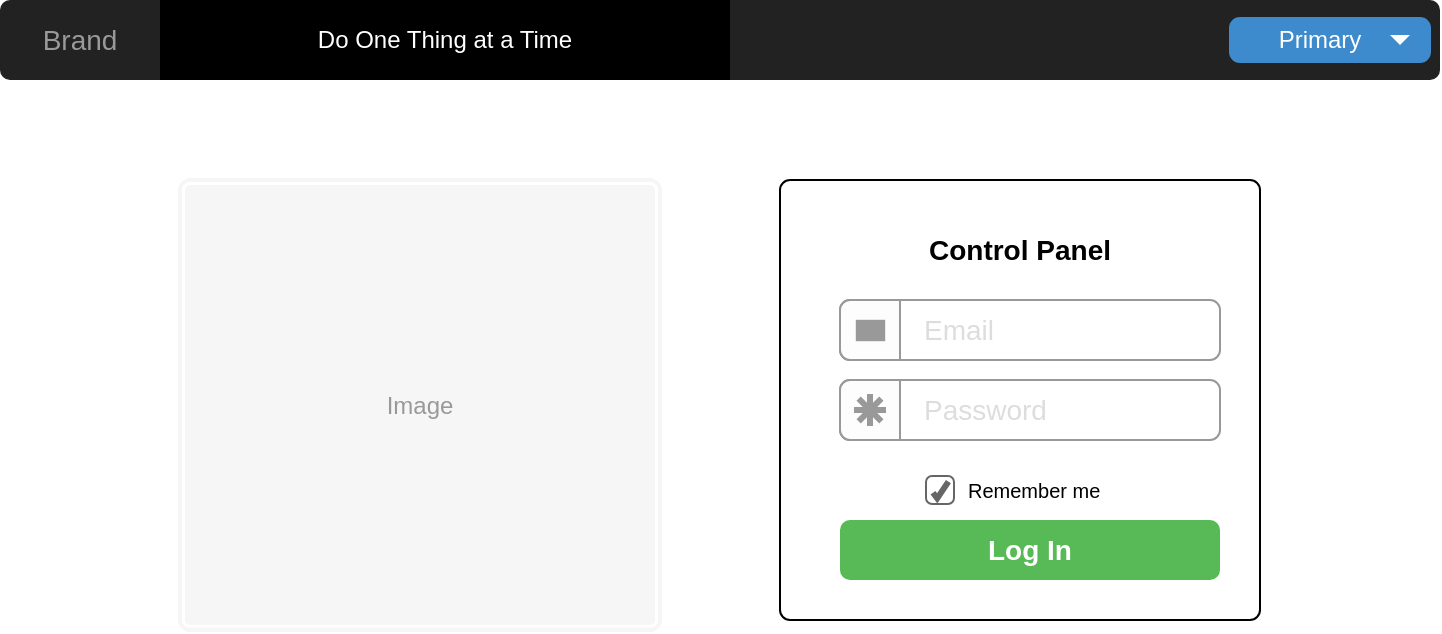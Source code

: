 <mxfile version="12.8.2" type="github">
  <diagram id="0uNQYvPThGTI73Z5MVmt" name="Page-1">
    <mxGraphModel dx="868" dy="457" grid="1" gridSize="15" guides="1" tooltips="1" connect="1" arrows="1" fold="1" page="1" pageScale="1" pageWidth="850" pageHeight="1100" math="0" shadow="0">
      <root>
        <mxCell id="0" />
        <mxCell id="1" parent="0" />
        <mxCell id="Lb3kyDjZWJiozyzoMxoJ-1" value="Control Panel" style="html=1;shadow=0;dashed=0;shape=mxgraph.bootstrap.rrect;fillColor=#ffffff;align=center;rSize=5;strokeColor=#000000;verticalAlign=top;spacingTop=20;fontSize=14;fontStyle=1;whiteSpace=wrap;" parent="1" vertex="1">
          <mxGeometry x="450" y="150" width="240" height="220" as="geometry" />
        </mxCell>
        <mxCell id="Lb3kyDjZWJiozyzoMxoJ-2" value="Email" style="html=1;shadow=0;dashed=0;shape=mxgraph.bootstrap.rrect;rSize=5;strokeColor=#999999;fillColor=#ffffff;fontSize=14;fontColor=#dddddd;align=left;spacingLeft=40;whiteSpace=wrap;resizeWidth=1;" parent="Lb3kyDjZWJiozyzoMxoJ-1" vertex="1">
          <mxGeometry width="190" height="30" relative="1" as="geometry">
            <mxPoint x="30" y="60" as="offset" />
          </mxGeometry>
        </mxCell>
        <mxCell id="Lb3kyDjZWJiozyzoMxoJ-3" value="" style="html=1;shadow=0;dashed=0;shape=mxgraph.bootstrap.leftButton;rSize=5;strokeColor=#999999;fillColor=#fdfdfd;resizeHeight=1;" parent="Lb3kyDjZWJiozyzoMxoJ-2" vertex="1">
          <mxGeometry width="30" height="30" relative="1" as="geometry" />
        </mxCell>
        <mxCell id="Lb3kyDjZWJiozyzoMxoJ-4" value="" style="html=1;shadow=0;dashed=0;shape=mxgraph.bootstrap.mail;strokeColor=#fdfdfd;fillColor=#999999;strokeWidth=1.3;" parent="Lb3kyDjZWJiozyzoMxoJ-3" vertex="1">
          <mxGeometry x="0.5" y="0.5" width="16" height="12" relative="1" as="geometry">
            <mxPoint x="-8" y="-6" as="offset" />
          </mxGeometry>
        </mxCell>
        <mxCell id="Lb3kyDjZWJiozyzoMxoJ-5" value="Password" style="html=1;shadow=0;dashed=0;shape=mxgraph.bootstrap.rrect;fillColor=#ffffff;rSize=5;strokeColor=#999999;fontSize=14;fontColor=#dddddd;align=left;spacingLeft=40;whiteSpace=wrap;resizeWidth=1;" parent="Lb3kyDjZWJiozyzoMxoJ-1" vertex="1">
          <mxGeometry width="190" height="30" relative="1" as="geometry">
            <mxPoint x="30" y="100" as="offset" />
          </mxGeometry>
        </mxCell>
        <mxCell id="Lb3kyDjZWJiozyzoMxoJ-6" value="" style="html=1;shadow=0;dashed=0;shape=mxgraph.bootstrap.leftButton;rSize=5;strokeColor=#999999;fillColor=#fdfdfd;resizeHeight=1;" parent="Lb3kyDjZWJiozyzoMxoJ-5" vertex="1">
          <mxGeometry width="30" height="30" relative="1" as="geometry">
            <mxPoint as="offset" />
          </mxGeometry>
        </mxCell>
        <mxCell id="Lb3kyDjZWJiozyzoMxoJ-7" value="" style="html=1;shadow=0;dashed=0;shape=mxgraph.bootstrap.password;strokeColor=#999999;strokeWidth=3;" parent="Lb3kyDjZWJiozyzoMxoJ-6" vertex="1">
          <mxGeometry x="0.5" y="0.5" width="16" height="16" relative="1" as="geometry">
            <mxPoint x="-8" y="-8" as="offset" />
          </mxGeometry>
        </mxCell>
        <mxCell id="Lb3kyDjZWJiozyzoMxoJ-8" value="Remember me" style="html=1;shadow=0;dashed=0;shape=mxgraph.bootstrap.checkbox;rSize=3;strokeColor=#666666;fillColor=#ffffff;labelPosition=right;align=left;spacingLeft=5;fontSize=10;" parent="Lb3kyDjZWJiozyzoMxoJ-1" vertex="1">
          <mxGeometry width="14" height="14" relative="1" as="geometry">
            <mxPoint x="73" y="148" as="offset" />
          </mxGeometry>
        </mxCell>
        <mxCell id="Lb3kyDjZWJiozyzoMxoJ-9" value="Log In" style="html=1;shadow=0;dashed=0;shape=mxgraph.bootstrap.rrect;rSize=5;strokeColor=none;fillColor=#58B957;fontColor=#ffffff;fontSize=14;fontStyle=1;whiteSpace=wrap;resizeWidth=1;" parent="Lb3kyDjZWJiozyzoMxoJ-1" vertex="1">
          <mxGeometry y="1" width="190" height="30" relative="1" as="geometry">
            <mxPoint x="30" y="-50" as="offset" />
          </mxGeometry>
        </mxCell>
        <mxCell id="Lb3kyDjZWJiozyzoMxoJ-10" value="" style="html=1;shadow=0;dashed=0;shape=mxgraph.bootstrap.rrect;strokeColor=none;rSize=5;fillColor=#222222;" parent="1" vertex="1">
          <mxGeometry x="60" y="60" width="720" height="40" as="geometry" />
        </mxCell>
        <mxCell id="Lb3kyDjZWJiozyzoMxoJ-11" value="Brand" style="html=1;shadow=0;dashed=0;shape=mxgraph.bootstrap.rect;strokeColor=none;fillColor=none;fontColor=#999999;fontSize=14;whiteSpace=wrap;resizeHeight=1;" parent="Lb3kyDjZWJiozyzoMxoJ-10" vertex="1">
          <mxGeometry width="80" height="40" relative="1" as="geometry" />
        </mxCell>
        <mxCell id="Lb3kyDjZWJiozyzoMxoJ-12" value="Do One Thing at a Time" style="html=1;shadow=0;dashed=0;shape=mxgraph.bootstrap.rect;fillColor=#000000;strokeColor=none;fontColor=#ffffff;whiteSpace=wrap;resizeHeight=1;" parent="Lb3kyDjZWJiozyzoMxoJ-10" vertex="1">
          <mxGeometry width="285" height="40" relative="1" as="geometry">
            <mxPoint x="80" as="offset" />
          </mxGeometry>
        </mxCell>
        <mxCell id="Lb3kyDjZWJiozyzoMxoJ-15" value="Primary" style="html=1;shadow=0;dashed=0;shape=mxgraph.bootstrap.rrect;align=center;rSize=5;fillColor=#3D8BCD;strokeColor=#3D8BCD;fontColor=#ffffff;spacingRight=10;whiteSpace=wrap;" parent="Lb3kyDjZWJiozyzoMxoJ-10" vertex="1">
          <mxGeometry x="615" y="9" width="100" height="22" as="geometry" />
        </mxCell>
        <mxCell id="Lb3kyDjZWJiozyzoMxoJ-16" value="" style="shape=triangle;direction=south;strokeColor=none;perimeter=none;" parent="Lb3kyDjZWJiozyzoMxoJ-15" vertex="1">
          <mxGeometry x="1" y="0.5" width="10" height="5" relative="1" as="geometry">
            <mxPoint x="-20" y="-2.5" as="offset" />
          </mxGeometry>
        </mxCell>
        <mxCell id="9f343ilHBIjibPNwgBLL-1" value="Image" style="html=1;shadow=0;dashed=0;shape=mxgraph.bootstrap.image;align=center;rSize=5;strokeColor=#f6f6f6;fillColor=#f6f6f6;fontColor=#999999;strokeWidth=2;whiteSpace=wrap;" vertex="1" parent="1">
          <mxGeometry x="150" y="150" width="240" height="225" as="geometry" />
        </mxCell>
      </root>
    </mxGraphModel>
  </diagram>
</mxfile>
